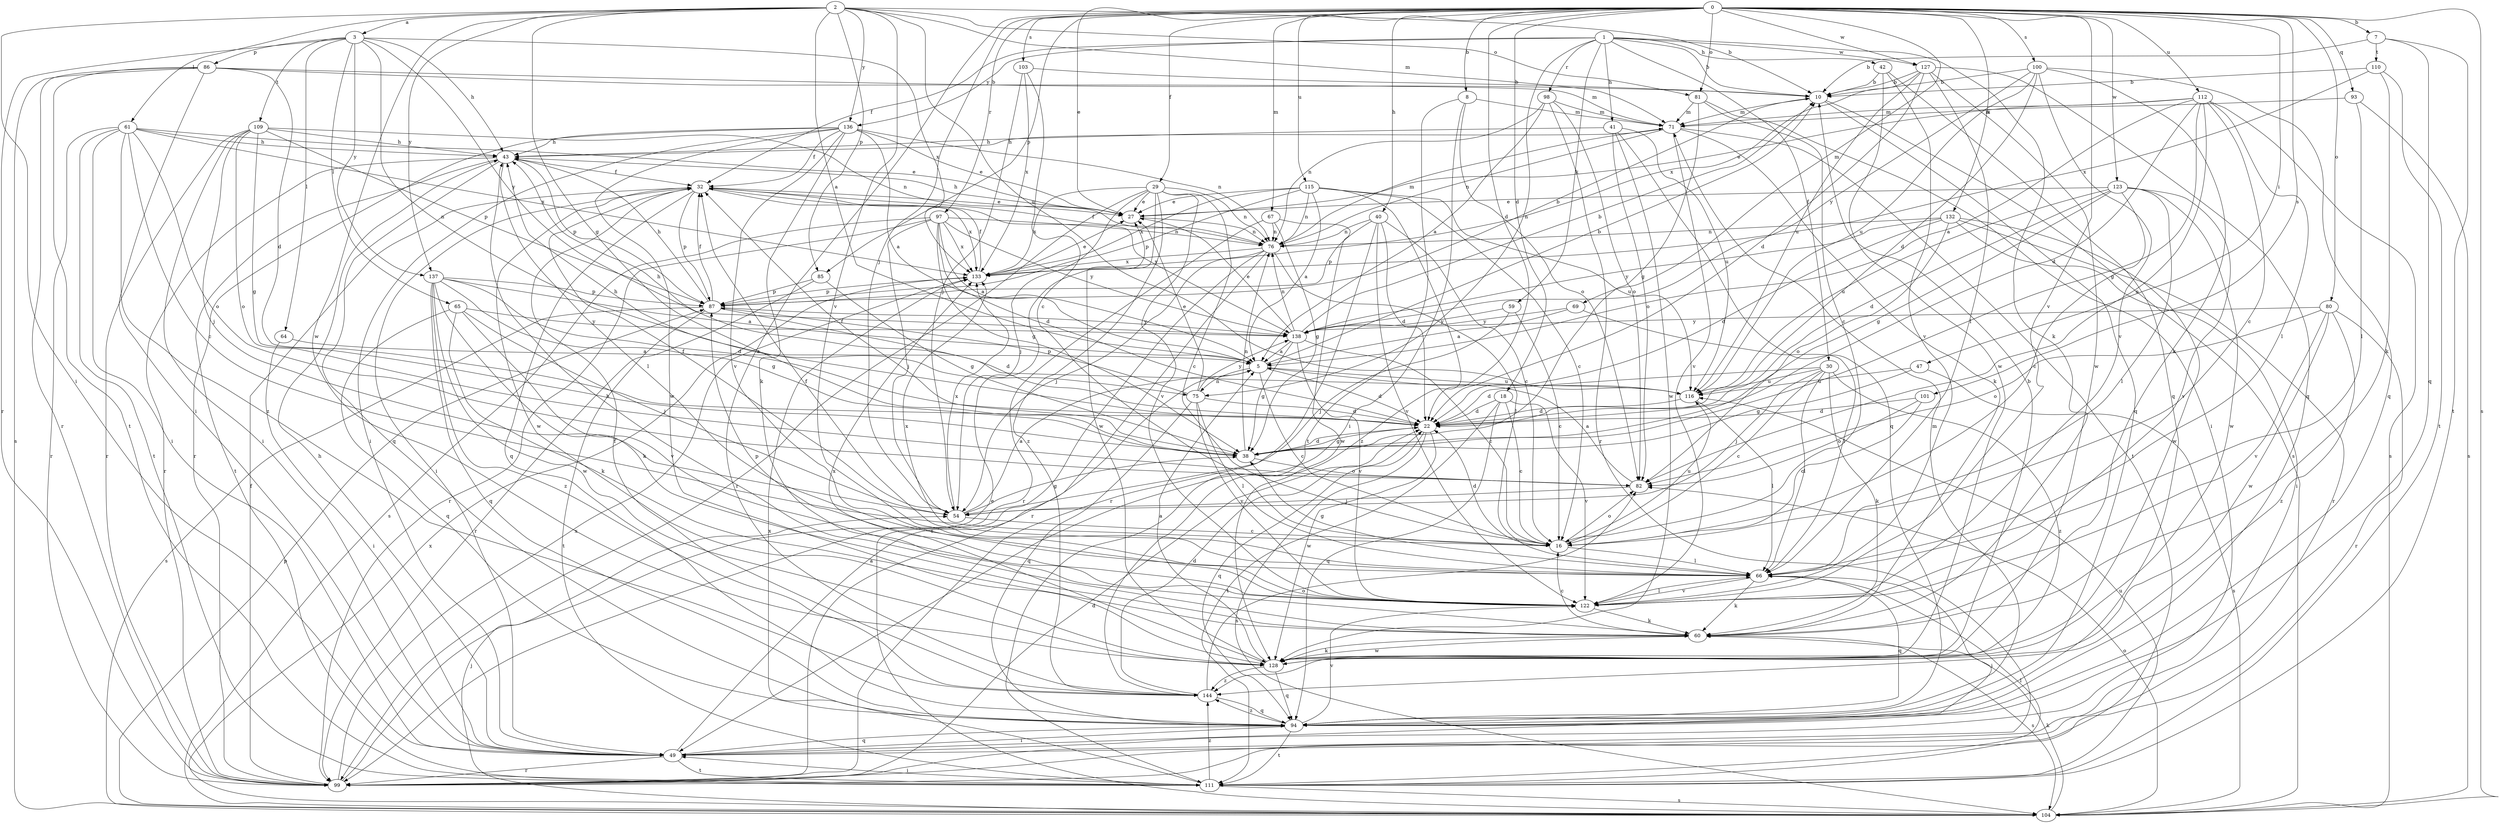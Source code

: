 strict digraph  {
0;
1;
2;
3;
5;
7;
8;
10;
16;
18;
22;
27;
29;
30;
32;
38;
40;
41;
42;
43;
47;
49;
54;
59;
60;
61;
64;
65;
66;
67;
69;
71;
75;
76;
80;
81;
82;
85;
86;
87;
93;
94;
97;
98;
99;
100;
101;
103;
104;
109;
110;
111;
112;
115;
116;
122;
123;
127;
128;
132;
133;
136;
137;
138;
144;
0 -> 7  [label=b];
0 -> 8  [label=b];
0 -> 18  [label=d];
0 -> 22  [label=d];
0 -> 27  [label=e];
0 -> 29  [label=f];
0 -> 40  [label=h];
0 -> 47  [label=i];
0 -> 54  [label=j];
0 -> 67  [label=m];
0 -> 69  [label=m];
0 -> 80  [label=o];
0 -> 81  [label=o];
0 -> 85  [label=p];
0 -> 93  [label=q];
0 -> 97  [label=r];
0 -> 100  [label=s];
0 -> 101  [label=s];
0 -> 103  [label=s];
0 -> 104  [label=s];
0 -> 112  [label=u];
0 -> 115  [label=u];
0 -> 122  [label=v];
0 -> 123  [label=w];
0 -> 127  [label=w];
0 -> 132  [label=x];
0 -> 144  [label=z];
1 -> 10  [label=b];
1 -> 30  [label=f];
1 -> 32  [label=f];
1 -> 41  [label=h];
1 -> 42  [label=h];
1 -> 59  [label=k];
1 -> 60  [label=k];
1 -> 75  [label=n];
1 -> 98  [label=r];
1 -> 127  [label=w];
1 -> 136  [label=y];
2 -> 3  [label=a];
2 -> 5  [label=a];
2 -> 10  [label=b];
2 -> 38  [label=g];
2 -> 49  [label=i];
2 -> 61  [label=l];
2 -> 71  [label=m];
2 -> 81  [label=o];
2 -> 85  [label=p];
2 -> 116  [label=u];
2 -> 122  [label=v];
2 -> 128  [label=w];
2 -> 136  [label=y];
2 -> 137  [label=y];
3 -> 43  [label=h];
3 -> 64  [label=l];
3 -> 65  [label=l];
3 -> 75  [label=n];
3 -> 86  [label=p];
3 -> 99  [label=r];
3 -> 109  [label=t];
3 -> 133  [label=x];
3 -> 137  [label=y];
3 -> 138  [label=y];
5 -> 10  [label=b];
5 -> 16  [label=c];
5 -> 22  [label=d];
5 -> 75  [label=n];
5 -> 116  [label=u];
7 -> 10  [label=b];
7 -> 94  [label=q];
7 -> 110  [label=t];
7 -> 111  [label=t];
8 -> 49  [label=i];
8 -> 71  [label=m];
8 -> 82  [label=o];
8 -> 111  [label=t];
10 -> 71  [label=m];
10 -> 94  [label=q];
10 -> 104  [label=s];
16 -> 22  [label=d];
16 -> 66  [label=l];
16 -> 82  [label=o];
16 -> 116  [label=u];
18 -> 16  [label=c];
18 -> 22  [label=d];
18 -> 94  [label=q];
18 -> 111  [label=t];
18 -> 122  [label=v];
22 -> 38  [label=g];
22 -> 43  [label=h];
22 -> 94  [label=q];
22 -> 104  [label=s];
22 -> 128  [label=w];
27 -> 43  [label=h];
27 -> 76  [label=n];
29 -> 16  [label=c];
29 -> 27  [label=e];
29 -> 54  [label=j];
29 -> 76  [label=n];
29 -> 99  [label=r];
29 -> 122  [label=v];
29 -> 128  [label=w];
29 -> 133  [label=x];
29 -> 144  [label=z];
30 -> 16  [label=c];
30 -> 22  [label=d];
30 -> 54  [label=j];
30 -> 60  [label=k];
30 -> 66  [label=l];
30 -> 116  [label=u];
30 -> 144  [label=z];
32 -> 27  [label=e];
32 -> 49  [label=i];
32 -> 87  [label=p];
32 -> 94  [label=q];
32 -> 128  [label=w];
32 -> 133  [label=x];
32 -> 138  [label=y];
38 -> 22  [label=d];
38 -> 32  [label=f];
38 -> 76  [label=n];
38 -> 82  [label=o];
40 -> 16  [label=c];
40 -> 22  [label=d];
40 -> 76  [label=n];
40 -> 87  [label=p];
40 -> 99  [label=r];
40 -> 122  [label=v];
41 -> 43  [label=h];
41 -> 82  [label=o];
41 -> 94  [label=q];
41 -> 116  [label=u];
41 -> 128  [label=w];
42 -> 10  [label=b];
42 -> 94  [label=q];
42 -> 122  [label=v];
42 -> 128  [label=w];
43 -> 32  [label=f];
43 -> 66  [label=l];
43 -> 87  [label=p];
43 -> 94  [label=q];
43 -> 99  [label=r];
43 -> 111  [label=t];
47 -> 38  [label=g];
47 -> 104  [label=s];
47 -> 116  [label=u];
49 -> 5  [label=a];
49 -> 43  [label=h];
49 -> 94  [label=q];
49 -> 99  [label=r];
49 -> 111  [label=t];
54 -> 5  [label=a];
54 -> 16  [label=c];
54 -> 32  [label=f];
54 -> 38  [label=g];
54 -> 133  [label=x];
59 -> 16  [label=c];
59 -> 54  [label=j];
59 -> 138  [label=y];
60 -> 16  [label=c];
60 -> 43  [label=h];
60 -> 104  [label=s];
60 -> 128  [label=w];
61 -> 16  [label=c];
61 -> 27  [label=e];
61 -> 43  [label=h];
61 -> 49  [label=i];
61 -> 82  [label=o];
61 -> 99  [label=r];
61 -> 111  [label=t];
61 -> 133  [label=x];
61 -> 144  [label=z];
64 -> 5  [label=a];
64 -> 49  [label=i];
65 -> 54  [label=j];
65 -> 60  [label=k];
65 -> 94  [label=q];
65 -> 122  [label=v];
65 -> 138  [label=y];
66 -> 32  [label=f];
66 -> 38  [label=g];
66 -> 49  [label=i];
66 -> 60  [label=k];
66 -> 94  [label=q];
66 -> 122  [label=v];
66 -> 133  [label=x];
67 -> 38  [label=g];
67 -> 76  [label=n];
67 -> 99  [label=r];
67 -> 128  [label=w];
69 -> 5  [label=a];
69 -> 66  [label=l];
69 -> 138  [label=y];
71 -> 43  [label=h];
71 -> 60  [label=k];
71 -> 76  [label=n];
71 -> 111  [label=t];
71 -> 122  [label=v];
75 -> 22  [label=d];
75 -> 27  [label=e];
75 -> 66  [label=l];
75 -> 87  [label=p];
75 -> 94  [label=q];
75 -> 122  [label=v];
75 -> 138  [label=y];
76 -> 32  [label=f];
76 -> 54  [label=j];
76 -> 66  [label=l];
76 -> 71  [label=m];
76 -> 99  [label=r];
76 -> 104  [label=s];
76 -> 133  [label=x];
80 -> 82  [label=o];
80 -> 99  [label=r];
80 -> 122  [label=v];
80 -> 128  [label=w];
80 -> 138  [label=y];
80 -> 144  [label=z];
81 -> 16  [label=c];
81 -> 38  [label=g];
81 -> 49  [label=i];
81 -> 71  [label=m];
82 -> 5  [label=a];
82 -> 54  [label=j];
85 -> 38  [label=g];
85 -> 87  [label=p];
85 -> 99  [label=r];
86 -> 10  [label=b];
86 -> 22  [label=d];
86 -> 49  [label=i];
86 -> 71  [label=m];
86 -> 99  [label=r];
86 -> 104  [label=s];
86 -> 111  [label=t];
87 -> 10  [label=b];
87 -> 22  [label=d];
87 -> 32  [label=f];
87 -> 43  [label=h];
87 -> 104  [label=s];
87 -> 111  [label=t];
87 -> 138  [label=y];
93 -> 66  [label=l];
93 -> 71  [label=m];
93 -> 104  [label=s];
94 -> 49  [label=i];
94 -> 71  [label=m];
94 -> 111  [label=t];
94 -> 122  [label=v];
94 -> 144  [label=z];
97 -> 5  [label=a];
97 -> 22  [label=d];
97 -> 38  [label=g];
97 -> 54  [label=j];
97 -> 76  [label=n];
97 -> 99  [label=r];
97 -> 104  [label=s];
97 -> 133  [label=x];
97 -> 138  [label=y];
98 -> 5  [label=a];
98 -> 71  [label=m];
98 -> 76  [label=n];
98 -> 82  [label=o];
98 -> 99  [label=r];
99 -> 22  [label=d];
99 -> 27  [label=e];
99 -> 32  [label=f];
99 -> 133  [label=x];
100 -> 10  [label=b];
100 -> 22  [label=d];
100 -> 60  [label=k];
100 -> 94  [label=q];
100 -> 116  [label=u];
100 -> 122  [label=v];
100 -> 138  [label=y];
101 -> 16  [label=c];
101 -> 22  [label=d];
101 -> 82  [label=o];
103 -> 10  [label=b];
103 -> 16  [label=c];
103 -> 54  [label=j];
103 -> 133  [label=x];
104 -> 54  [label=j];
104 -> 60  [label=k];
104 -> 82  [label=o];
104 -> 87  [label=p];
104 -> 133  [label=x];
109 -> 38  [label=g];
109 -> 43  [label=h];
109 -> 49  [label=i];
109 -> 54  [label=j];
109 -> 76  [label=n];
109 -> 82  [label=o];
109 -> 87  [label=p];
109 -> 99  [label=r];
110 -> 10  [label=b];
110 -> 60  [label=k];
110 -> 111  [label=t];
110 -> 133  [label=x];
111 -> 49  [label=i];
111 -> 66  [label=l];
111 -> 104  [label=s];
111 -> 116  [label=u];
111 -> 133  [label=x];
111 -> 144  [label=z];
112 -> 5  [label=a];
112 -> 16  [label=c];
112 -> 22  [label=d];
112 -> 27  [label=e];
112 -> 38  [label=g];
112 -> 66  [label=l];
112 -> 71  [label=m];
112 -> 82  [label=o];
112 -> 104  [label=s];
115 -> 5  [label=a];
115 -> 16  [label=c];
115 -> 27  [label=e];
115 -> 76  [label=n];
115 -> 87  [label=p];
115 -> 116  [label=u];
115 -> 133  [label=x];
115 -> 144  [label=z];
116 -> 22  [label=d];
116 -> 43  [label=h];
116 -> 66  [label=l];
122 -> 60  [label=k];
122 -> 66  [label=l];
122 -> 87  [label=p];
123 -> 16  [label=c];
123 -> 22  [label=d];
123 -> 27  [label=e];
123 -> 38  [label=g];
123 -> 66  [label=l];
123 -> 116  [label=u];
123 -> 122  [label=v];
123 -> 128  [label=w];
127 -> 10  [label=b];
127 -> 22  [label=d];
127 -> 66  [label=l];
127 -> 94  [label=q];
127 -> 116  [label=u];
127 -> 128  [label=w];
127 -> 133  [label=x];
128 -> 5  [label=a];
128 -> 10  [label=b];
128 -> 60  [label=k];
128 -> 94  [label=q];
128 -> 133  [label=x];
128 -> 144  [label=z];
132 -> 22  [label=d];
132 -> 49  [label=i];
132 -> 76  [label=n];
132 -> 82  [label=o];
132 -> 99  [label=r];
132 -> 128  [label=w];
132 -> 138  [label=y];
133 -> 27  [label=e];
133 -> 32  [label=f];
133 -> 87  [label=p];
136 -> 5  [label=a];
136 -> 27  [label=e];
136 -> 32  [label=f];
136 -> 43  [label=h];
136 -> 49  [label=i];
136 -> 60  [label=k];
136 -> 76  [label=n];
136 -> 99  [label=r];
136 -> 122  [label=v];
136 -> 128  [label=w];
137 -> 5  [label=a];
137 -> 22  [label=d];
137 -> 38  [label=g];
137 -> 60  [label=k];
137 -> 87  [label=p];
137 -> 94  [label=q];
137 -> 128  [label=w];
137 -> 144  [label=z];
138 -> 5  [label=a];
138 -> 10  [label=b];
138 -> 16  [label=c];
138 -> 27  [label=e];
138 -> 38  [label=g];
138 -> 76  [label=n];
138 -> 122  [label=v];
144 -> 22  [label=d];
144 -> 32  [label=f];
144 -> 82  [label=o];
144 -> 94  [label=q];
}
